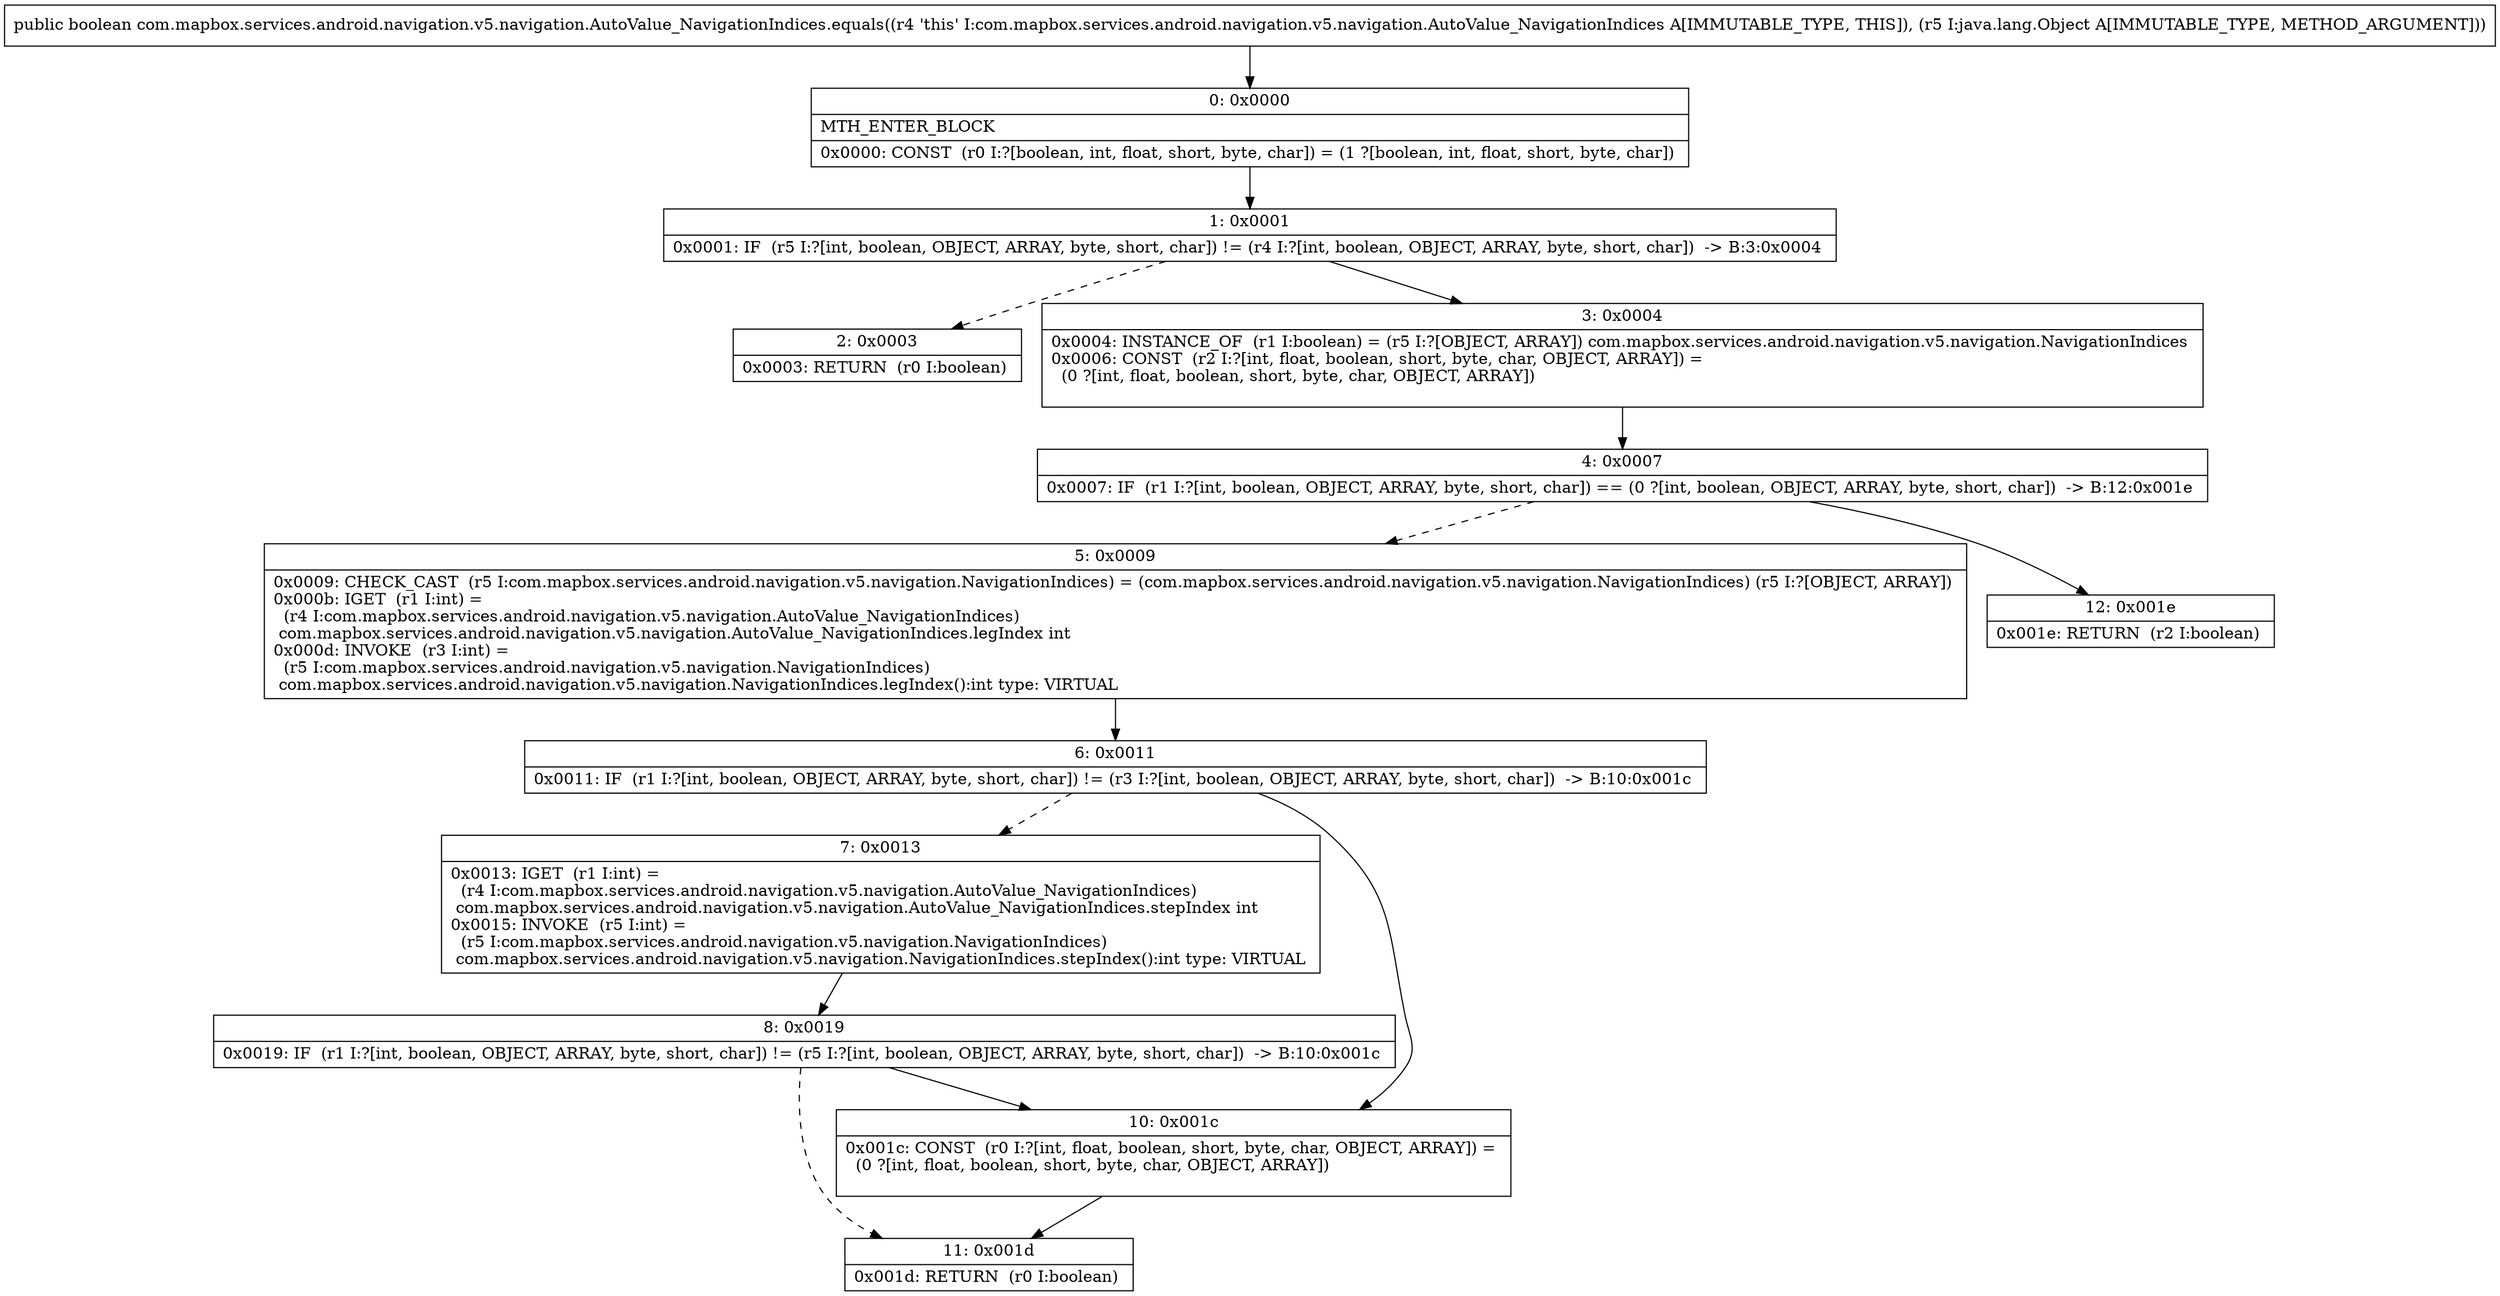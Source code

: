 digraph "CFG forcom.mapbox.services.android.navigation.v5.navigation.AutoValue_NavigationIndices.equals(Ljava\/lang\/Object;)Z" {
Node_0 [shape=record,label="{0\:\ 0x0000|MTH_ENTER_BLOCK\l|0x0000: CONST  (r0 I:?[boolean, int, float, short, byte, char]) = (1 ?[boolean, int, float, short, byte, char]) \l}"];
Node_1 [shape=record,label="{1\:\ 0x0001|0x0001: IF  (r5 I:?[int, boolean, OBJECT, ARRAY, byte, short, char]) != (r4 I:?[int, boolean, OBJECT, ARRAY, byte, short, char])  \-\> B:3:0x0004 \l}"];
Node_2 [shape=record,label="{2\:\ 0x0003|0x0003: RETURN  (r0 I:boolean) \l}"];
Node_3 [shape=record,label="{3\:\ 0x0004|0x0004: INSTANCE_OF  (r1 I:boolean) = (r5 I:?[OBJECT, ARRAY]) com.mapbox.services.android.navigation.v5.navigation.NavigationIndices \l0x0006: CONST  (r2 I:?[int, float, boolean, short, byte, char, OBJECT, ARRAY]) = \l  (0 ?[int, float, boolean, short, byte, char, OBJECT, ARRAY])\l \l}"];
Node_4 [shape=record,label="{4\:\ 0x0007|0x0007: IF  (r1 I:?[int, boolean, OBJECT, ARRAY, byte, short, char]) == (0 ?[int, boolean, OBJECT, ARRAY, byte, short, char])  \-\> B:12:0x001e \l}"];
Node_5 [shape=record,label="{5\:\ 0x0009|0x0009: CHECK_CAST  (r5 I:com.mapbox.services.android.navigation.v5.navigation.NavigationIndices) = (com.mapbox.services.android.navigation.v5.navigation.NavigationIndices) (r5 I:?[OBJECT, ARRAY]) \l0x000b: IGET  (r1 I:int) = \l  (r4 I:com.mapbox.services.android.navigation.v5.navigation.AutoValue_NavigationIndices)\l com.mapbox.services.android.navigation.v5.navigation.AutoValue_NavigationIndices.legIndex int \l0x000d: INVOKE  (r3 I:int) = \l  (r5 I:com.mapbox.services.android.navigation.v5.navigation.NavigationIndices)\l com.mapbox.services.android.navigation.v5.navigation.NavigationIndices.legIndex():int type: VIRTUAL \l}"];
Node_6 [shape=record,label="{6\:\ 0x0011|0x0011: IF  (r1 I:?[int, boolean, OBJECT, ARRAY, byte, short, char]) != (r3 I:?[int, boolean, OBJECT, ARRAY, byte, short, char])  \-\> B:10:0x001c \l}"];
Node_7 [shape=record,label="{7\:\ 0x0013|0x0013: IGET  (r1 I:int) = \l  (r4 I:com.mapbox.services.android.navigation.v5.navigation.AutoValue_NavigationIndices)\l com.mapbox.services.android.navigation.v5.navigation.AutoValue_NavigationIndices.stepIndex int \l0x0015: INVOKE  (r5 I:int) = \l  (r5 I:com.mapbox.services.android.navigation.v5.navigation.NavigationIndices)\l com.mapbox.services.android.navigation.v5.navigation.NavigationIndices.stepIndex():int type: VIRTUAL \l}"];
Node_8 [shape=record,label="{8\:\ 0x0019|0x0019: IF  (r1 I:?[int, boolean, OBJECT, ARRAY, byte, short, char]) != (r5 I:?[int, boolean, OBJECT, ARRAY, byte, short, char])  \-\> B:10:0x001c \l}"];
Node_10 [shape=record,label="{10\:\ 0x001c|0x001c: CONST  (r0 I:?[int, float, boolean, short, byte, char, OBJECT, ARRAY]) = \l  (0 ?[int, float, boolean, short, byte, char, OBJECT, ARRAY])\l \l}"];
Node_11 [shape=record,label="{11\:\ 0x001d|0x001d: RETURN  (r0 I:boolean) \l}"];
Node_12 [shape=record,label="{12\:\ 0x001e|0x001e: RETURN  (r2 I:boolean) \l}"];
MethodNode[shape=record,label="{public boolean com.mapbox.services.android.navigation.v5.navigation.AutoValue_NavigationIndices.equals((r4 'this' I:com.mapbox.services.android.navigation.v5.navigation.AutoValue_NavigationIndices A[IMMUTABLE_TYPE, THIS]), (r5 I:java.lang.Object A[IMMUTABLE_TYPE, METHOD_ARGUMENT])) }"];
MethodNode -> Node_0;
Node_0 -> Node_1;
Node_1 -> Node_2[style=dashed];
Node_1 -> Node_3;
Node_3 -> Node_4;
Node_4 -> Node_5[style=dashed];
Node_4 -> Node_12;
Node_5 -> Node_6;
Node_6 -> Node_7[style=dashed];
Node_6 -> Node_10;
Node_7 -> Node_8;
Node_8 -> Node_10;
Node_8 -> Node_11[style=dashed];
Node_10 -> Node_11;
}

